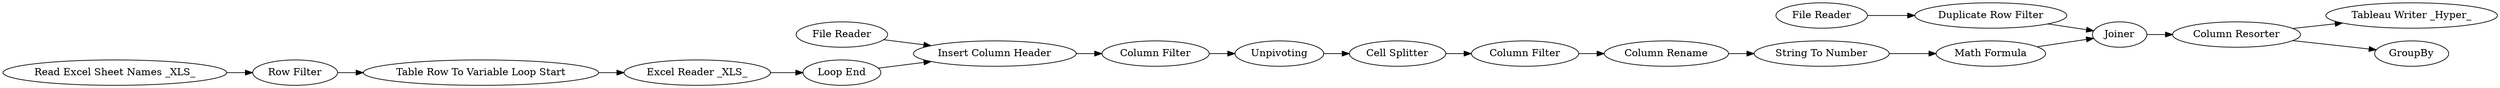 digraph {
	"133894811568091853_14" [label="Table Row To Variable Loop Start"]
	"133894811568091853_38" [label="Tableau Writer _Hyper_"]
	"133894811568091853_17" [label="Cell Splitter"]
	"133894811568091853_37" [label="Column Resorter"]
	"133894811568091853_2" [label="Row Filter"]
	"133894811568091853_24" [label="String To Number"]
	"133894811568091853_23" [label="Column Rename"]
	"133894811568091853_1" [label="Read Excel Sheet Names _XLS_"]
	"133894811568091853_36" [label="Duplicate Row Filter"]
	"133894811568091853_19" [label="Insert Column Header"]
	"133894811568091853_18" [label="Column Filter"]
	"133894811568091853_35" [label=Joiner]
	"133894811568091853_21" [label="File Reader"]
	"133894811568091853_22" [label=Unpivoting]
	"133894811568091853_16" [label="Excel Reader _XLS_"]
	"133894811568091853_15" [label="Loop End"]
	"133894811568091853_34" [label="File Reader"]
	"133894811568091853_29" [label=GroupBy]
	"133894811568091853_25" [label="Math Formula"]
	"133894811568091853_20" [label="Column Filter"]
	"133894811568091853_36" -> "133894811568091853_35"
	"133894811568091853_2" -> "133894811568091853_14"
	"133894811568091853_14" -> "133894811568091853_16"
	"133894811568091853_35" -> "133894811568091853_37"
	"133894811568091853_20" -> "133894811568091853_22"
	"133894811568091853_17" -> "133894811568091853_18"
	"133894811568091853_37" -> "133894811568091853_38"
	"133894811568091853_21" -> "133894811568091853_19"
	"133894811568091853_1" -> "133894811568091853_2"
	"133894811568091853_22" -> "133894811568091853_17"
	"133894811568091853_24" -> "133894811568091853_25"
	"133894811568091853_25" -> "133894811568091853_35"
	"133894811568091853_16" -> "133894811568091853_15"
	"133894811568091853_18" -> "133894811568091853_23"
	"133894811568091853_23" -> "133894811568091853_24"
	"133894811568091853_34" -> "133894811568091853_36"
	"133894811568091853_37" -> "133894811568091853_29"
	"133894811568091853_15" -> "133894811568091853_19"
	"133894811568091853_19" -> "133894811568091853_20"
	rankdir=LR
}
